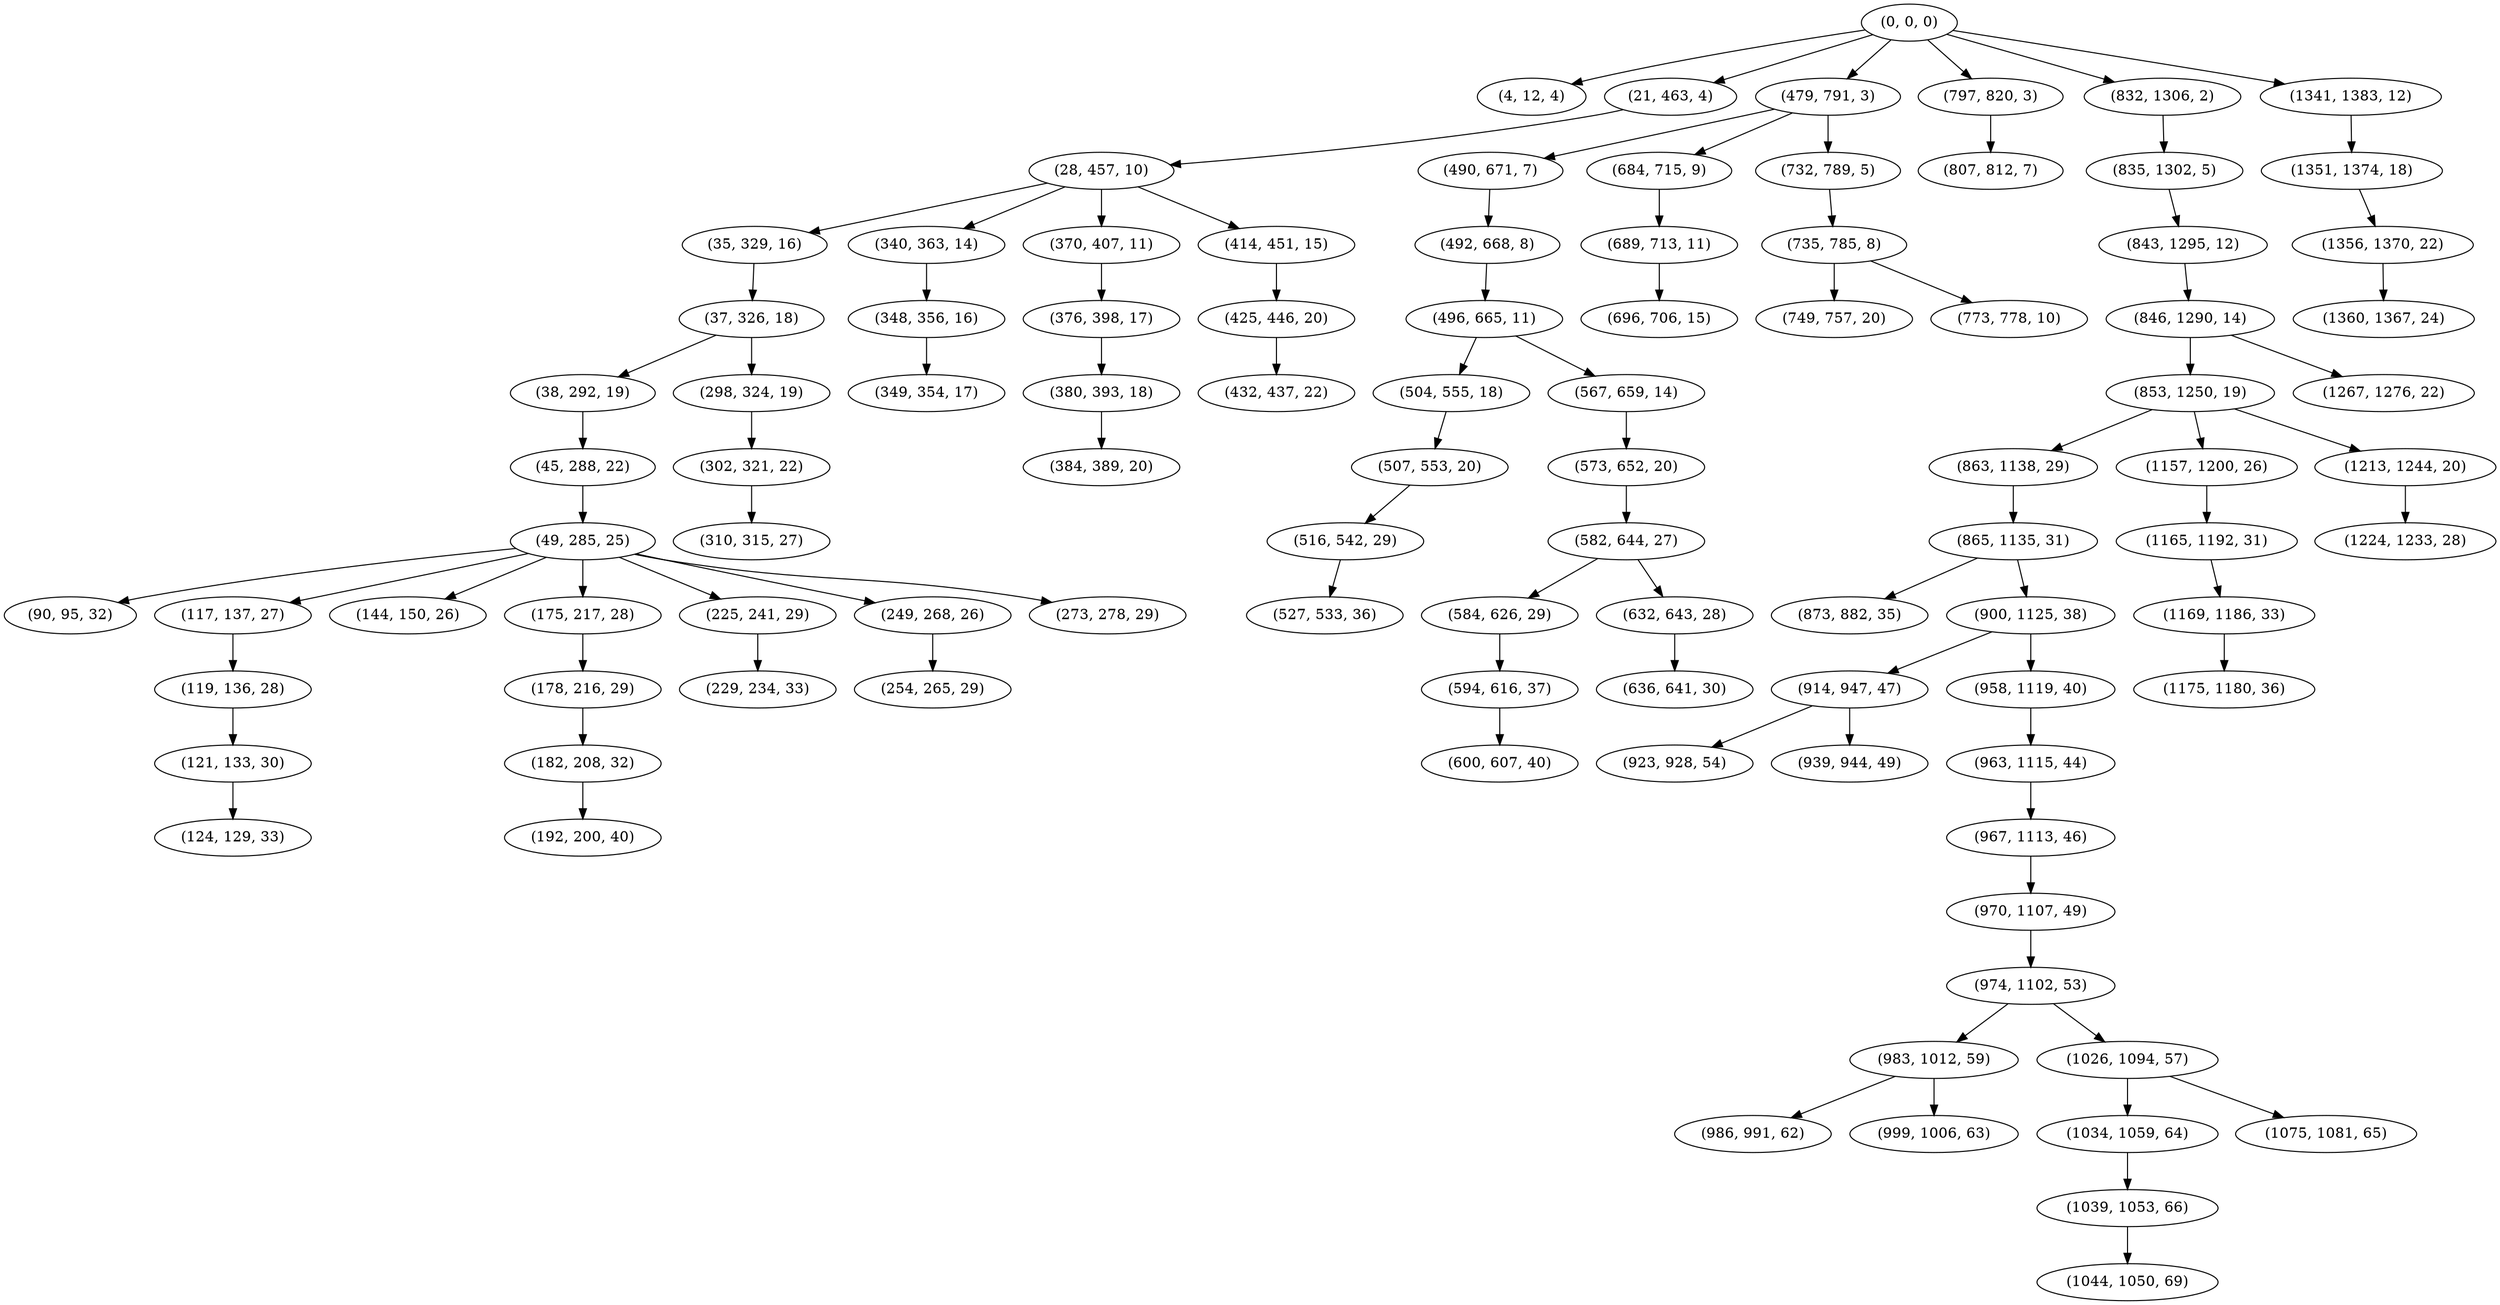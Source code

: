 digraph tree {
    "(0, 0, 0)";
    "(4, 12, 4)";
    "(21, 463, 4)";
    "(28, 457, 10)";
    "(35, 329, 16)";
    "(37, 326, 18)";
    "(38, 292, 19)";
    "(45, 288, 22)";
    "(49, 285, 25)";
    "(90, 95, 32)";
    "(117, 137, 27)";
    "(119, 136, 28)";
    "(121, 133, 30)";
    "(124, 129, 33)";
    "(144, 150, 26)";
    "(175, 217, 28)";
    "(178, 216, 29)";
    "(182, 208, 32)";
    "(192, 200, 40)";
    "(225, 241, 29)";
    "(229, 234, 33)";
    "(249, 268, 26)";
    "(254, 265, 29)";
    "(273, 278, 29)";
    "(298, 324, 19)";
    "(302, 321, 22)";
    "(310, 315, 27)";
    "(340, 363, 14)";
    "(348, 356, 16)";
    "(349, 354, 17)";
    "(370, 407, 11)";
    "(376, 398, 17)";
    "(380, 393, 18)";
    "(384, 389, 20)";
    "(414, 451, 15)";
    "(425, 446, 20)";
    "(432, 437, 22)";
    "(479, 791, 3)";
    "(490, 671, 7)";
    "(492, 668, 8)";
    "(496, 665, 11)";
    "(504, 555, 18)";
    "(507, 553, 20)";
    "(516, 542, 29)";
    "(527, 533, 36)";
    "(567, 659, 14)";
    "(573, 652, 20)";
    "(582, 644, 27)";
    "(584, 626, 29)";
    "(594, 616, 37)";
    "(600, 607, 40)";
    "(632, 643, 28)";
    "(636, 641, 30)";
    "(684, 715, 9)";
    "(689, 713, 11)";
    "(696, 706, 15)";
    "(732, 789, 5)";
    "(735, 785, 8)";
    "(749, 757, 20)";
    "(773, 778, 10)";
    "(797, 820, 3)";
    "(807, 812, 7)";
    "(832, 1306, 2)";
    "(835, 1302, 5)";
    "(843, 1295, 12)";
    "(846, 1290, 14)";
    "(853, 1250, 19)";
    "(863, 1138, 29)";
    "(865, 1135, 31)";
    "(873, 882, 35)";
    "(900, 1125, 38)";
    "(914, 947, 47)";
    "(923, 928, 54)";
    "(939, 944, 49)";
    "(958, 1119, 40)";
    "(963, 1115, 44)";
    "(967, 1113, 46)";
    "(970, 1107, 49)";
    "(974, 1102, 53)";
    "(983, 1012, 59)";
    "(986, 991, 62)";
    "(999, 1006, 63)";
    "(1026, 1094, 57)";
    "(1034, 1059, 64)";
    "(1039, 1053, 66)";
    "(1044, 1050, 69)";
    "(1075, 1081, 65)";
    "(1157, 1200, 26)";
    "(1165, 1192, 31)";
    "(1169, 1186, 33)";
    "(1175, 1180, 36)";
    "(1213, 1244, 20)";
    "(1224, 1233, 28)";
    "(1267, 1276, 22)";
    "(1341, 1383, 12)";
    "(1351, 1374, 18)";
    "(1356, 1370, 22)";
    "(1360, 1367, 24)";
    "(0, 0, 0)" -> "(4, 12, 4)";
    "(0, 0, 0)" -> "(21, 463, 4)";
    "(0, 0, 0)" -> "(479, 791, 3)";
    "(0, 0, 0)" -> "(797, 820, 3)";
    "(0, 0, 0)" -> "(832, 1306, 2)";
    "(0, 0, 0)" -> "(1341, 1383, 12)";
    "(21, 463, 4)" -> "(28, 457, 10)";
    "(28, 457, 10)" -> "(35, 329, 16)";
    "(28, 457, 10)" -> "(340, 363, 14)";
    "(28, 457, 10)" -> "(370, 407, 11)";
    "(28, 457, 10)" -> "(414, 451, 15)";
    "(35, 329, 16)" -> "(37, 326, 18)";
    "(37, 326, 18)" -> "(38, 292, 19)";
    "(37, 326, 18)" -> "(298, 324, 19)";
    "(38, 292, 19)" -> "(45, 288, 22)";
    "(45, 288, 22)" -> "(49, 285, 25)";
    "(49, 285, 25)" -> "(90, 95, 32)";
    "(49, 285, 25)" -> "(117, 137, 27)";
    "(49, 285, 25)" -> "(144, 150, 26)";
    "(49, 285, 25)" -> "(175, 217, 28)";
    "(49, 285, 25)" -> "(225, 241, 29)";
    "(49, 285, 25)" -> "(249, 268, 26)";
    "(49, 285, 25)" -> "(273, 278, 29)";
    "(117, 137, 27)" -> "(119, 136, 28)";
    "(119, 136, 28)" -> "(121, 133, 30)";
    "(121, 133, 30)" -> "(124, 129, 33)";
    "(175, 217, 28)" -> "(178, 216, 29)";
    "(178, 216, 29)" -> "(182, 208, 32)";
    "(182, 208, 32)" -> "(192, 200, 40)";
    "(225, 241, 29)" -> "(229, 234, 33)";
    "(249, 268, 26)" -> "(254, 265, 29)";
    "(298, 324, 19)" -> "(302, 321, 22)";
    "(302, 321, 22)" -> "(310, 315, 27)";
    "(340, 363, 14)" -> "(348, 356, 16)";
    "(348, 356, 16)" -> "(349, 354, 17)";
    "(370, 407, 11)" -> "(376, 398, 17)";
    "(376, 398, 17)" -> "(380, 393, 18)";
    "(380, 393, 18)" -> "(384, 389, 20)";
    "(414, 451, 15)" -> "(425, 446, 20)";
    "(425, 446, 20)" -> "(432, 437, 22)";
    "(479, 791, 3)" -> "(490, 671, 7)";
    "(479, 791, 3)" -> "(684, 715, 9)";
    "(479, 791, 3)" -> "(732, 789, 5)";
    "(490, 671, 7)" -> "(492, 668, 8)";
    "(492, 668, 8)" -> "(496, 665, 11)";
    "(496, 665, 11)" -> "(504, 555, 18)";
    "(496, 665, 11)" -> "(567, 659, 14)";
    "(504, 555, 18)" -> "(507, 553, 20)";
    "(507, 553, 20)" -> "(516, 542, 29)";
    "(516, 542, 29)" -> "(527, 533, 36)";
    "(567, 659, 14)" -> "(573, 652, 20)";
    "(573, 652, 20)" -> "(582, 644, 27)";
    "(582, 644, 27)" -> "(584, 626, 29)";
    "(582, 644, 27)" -> "(632, 643, 28)";
    "(584, 626, 29)" -> "(594, 616, 37)";
    "(594, 616, 37)" -> "(600, 607, 40)";
    "(632, 643, 28)" -> "(636, 641, 30)";
    "(684, 715, 9)" -> "(689, 713, 11)";
    "(689, 713, 11)" -> "(696, 706, 15)";
    "(732, 789, 5)" -> "(735, 785, 8)";
    "(735, 785, 8)" -> "(749, 757, 20)";
    "(735, 785, 8)" -> "(773, 778, 10)";
    "(797, 820, 3)" -> "(807, 812, 7)";
    "(832, 1306, 2)" -> "(835, 1302, 5)";
    "(835, 1302, 5)" -> "(843, 1295, 12)";
    "(843, 1295, 12)" -> "(846, 1290, 14)";
    "(846, 1290, 14)" -> "(853, 1250, 19)";
    "(846, 1290, 14)" -> "(1267, 1276, 22)";
    "(853, 1250, 19)" -> "(863, 1138, 29)";
    "(853, 1250, 19)" -> "(1157, 1200, 26)";
    "(853, 1250, 19)" -> "(1213, 1244, 20)";
    "(863, 1138, 29)" -> "(865, 1135, 31)";
    "(865, 1135, 31)" -> "(873, 882, 35)";
    "(865, 1135, 31)" -> "(900, 1125, 38)";
    "(900, 1125, 38)" -> "(914, 947, 47)";
    "(900, 1125, 38)" -> "(958, 1119, 40)";
    "(914, 947, 47)" -> "(923, 928, 54)";
    "(914, 947, 47)" -> "(939, 944, 49)";
    "(958, 1119, 40)" -> "(963, 1115, 44)";
    "(963, 1115, 44)" -> "(967, 1113, 46)";
    "(967, 1113, 46)" -> "(970, 1107, 49)";
    "(970, 1107, 49)" -> "(974, 1102, 53)";
    "(974, 1102, 53)" -> "(983, 1012, 59)";
    "(974, 1102, 53)" -> "(1026, 1094, 57)";
    "(983, 1012, 59)" -> "(986, 991, 62)";
    "(983, 1012, 59)" -> "(999, 1006, 63)";
    "(1026, 1094, 57)" -> "(1034, 1059, 64)";
    "(1026, 1094, 57)" -> "(1075, 1081, 65)";
    "(1034, 1059, 64)" -> "(1039, 1053, 66)";
    "(1039, 1053, 66)" -> "(1044, 1050, 69)";
    "(1157, 1200, 26)" -> "(1165, 1192, 31)";
    "(1165, 1192, 31)" -> "(1169, 1186, 33)";
    "(1169, 1186, 33)" -> "(1175, 1180, 36)";
    "(1213, 1244, 20)" -> "(1224, 1233, 28)";
    "(1341, 1383, 12)" -> "(1351, 1374, 18)";
    "(1351, 1374, 18)" -> "(1356, 1370, 22)";
    "(1356, 1370, 22)" -> "(1360, 1367, 24)";
}

